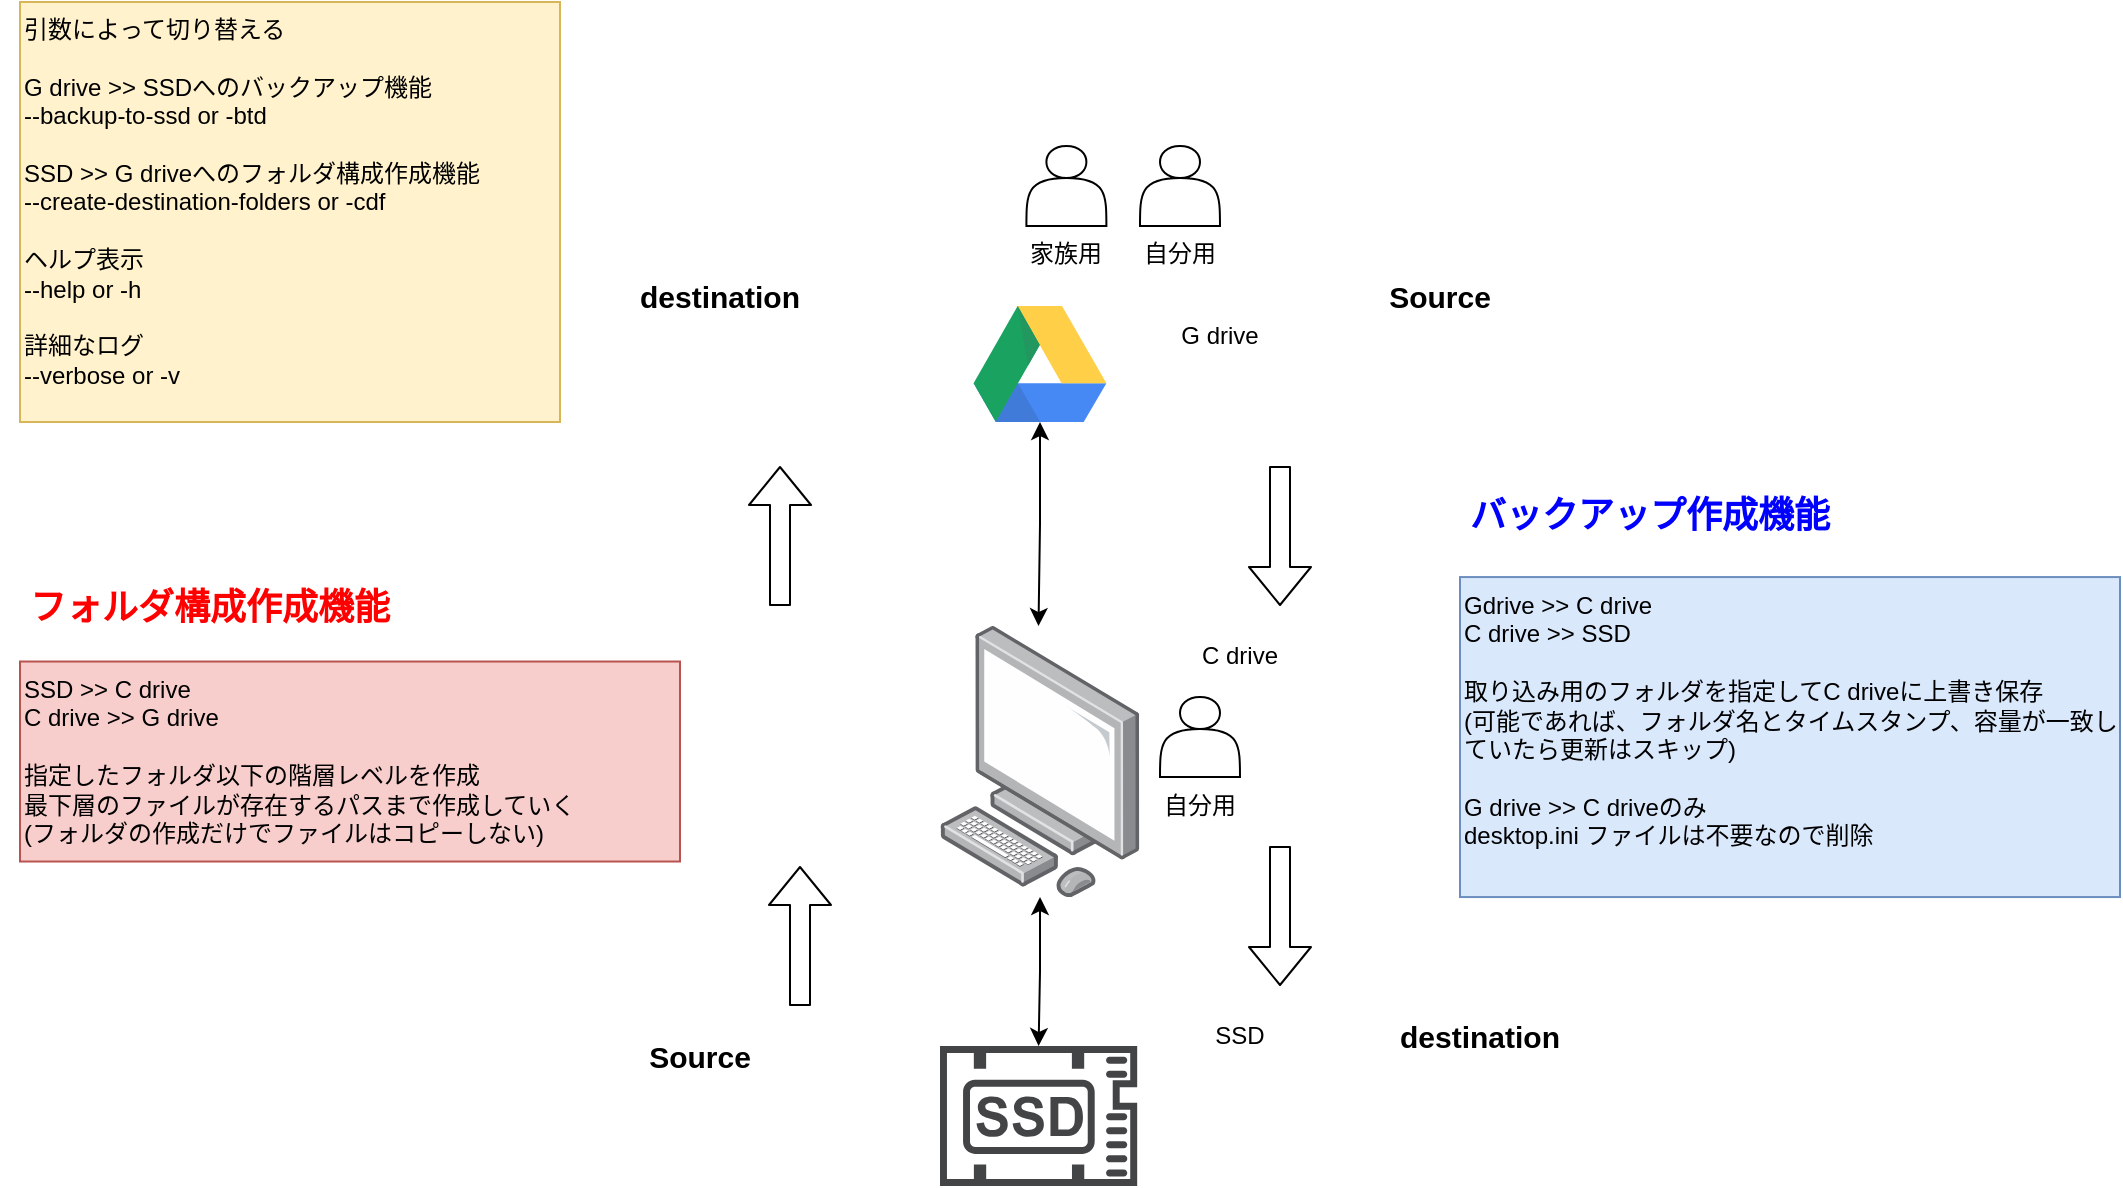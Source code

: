 <mxfile version="20.7.4" type="device"><diagram name="ページ1" id="3pXzeVXnzSFwzRwiyG8C"><mxGraphModel dx="2514" dy="2174" grid="1" gridSize="10" guides="1" tooltips="1" connect="1" arrows="1" fold="1" page="1" pageScale="1" pageWidth="827" pageHeight="1169" math="0" shadow="0"><root><mxCell id="0"/><mxCell id="1" parent="0"/><mxCell id="3TgQmUl0jL6FEzMkaFML-7" style="edgeStyle=orthogonalEdgeStyle;rounded=0;orthogonalLoop=1;jettySize=auto;html=1;startArrow=classic;startFill=1;" parent="1" source="3TgQmUl0jL6FEzMkaFML-1" target="3TgQmUl0jL6FEzMkaFML-5" edge="1"><mxGeometry relative="1" as="geometry"/></mxCell><mxCell id="3TgQmUl0jL6FEzMkaFML-1" value="" style="image;points=[];aspect=fixed;html=1;align=center;shadow=0;dashed=0;image=img/lib/allied_telesis/computer_and_terminals/Personal_Computer.svg;" parent="1" vertex="1"><mxGeometry x="210" y="180" width="100" height="135.53" as="geometry"/></mxCell><mxCell id="3TgQmUl0jL6FEzMkaFML-2" value="C drive" style="text;html=1;strokeColor=none;fillColor=none;align=center;verticalAlign=middle;whiteSpace=wrap;rounded=0;" parent="1" vertex="1"><mxGeometry x="330" y="180" width="60" height="30" as="geometry"/></mxCell><mxCell id="3TgQmUl0jL6FEzMkaFML-3" value="" style="dashed=0;outlineConnect=0;html=1;align=center;labelPosition=center;verticalLabelPosition=bottom;verticalAlign=top;shape=mxgraph.weblogos.google_drive" parent="1" vertex="1"><mxGeometry x="226.8" y="20" width="66.4" height="58" as="geometry"/></mxCell><mxCell id="3TgQmUl0jL6FEzMkaFML-4" value="G drive" style="text;html=1;strokeColor=none;fillColor=none;align=center;verticalAlign=middle;whiteSpace=wrap;rounded=0;" parent="1" vertex="1"><mxGeometry x="320" y="20" width="60" height="30" as="geometry"/></mxCell><mxCell id="3TgQmUl0jL6FEzMkaFML-5" value="" style="sketch=0;pointerEvents=1;shadow=0;dashed=0;html=1;strokeColor=none;fillColor=#434445;aspect=fixed;labelPosition=center;verticalLabelPosition=bottom;verticalAlign=top;align=center;outlineConnect=0;shape=mxgraph.vvd.ssd;" parent="1" vertex="1"><mxGeometry x="210" y="390" width="98.59" height="70" as="geometry"/></mxCell><mxCell id="3TgQmUl0jL6FEzMkaFML-6" value="SSD" style="text;html=1;strokeColor=none;fillColor=none;align=center;verticalAlign=middle;whiteSpace=wrap;rounded=0;" parent="1" vertex="1"><mxGeometry x="330" y="370" width="60" height="30" as="geometry"/></mxCell><mxCell id="3TgQmUl0jL6FEzMkaFML-8" style="edgeStyle=orthogonalEdgeStyle;rounded=0;orthogonalLoop=1;jettySize=auto;html=1;startArrow=classic;startFill=1;" parent="1" source="3TgQmUl0jL6FEzMkaFML-3" edge="1"><mxGeometry relative="1" as="geometry"><mxPoint x="260.25" y="106" as="sourcePoint"/><mxPoint x="259.25" y="180" as="targetPoint"/></mxGeometry></mxCell><mxCell id="2" value="Gdrive &amp;gt;&amp;gt; C drive&lt;div&gt;&lt;font color=&quot;#000000&quot;&gt;C drive &amp;gt;&amp;gt; SSD&lt;br&gt;&lt;/font&gt;&lt;div&gt;&lt;br&gt;&lt;/div&gt;&lt;div&gt;取り込み用のフォルダを指定してC driveに上書き保存&lt;/div&gt;&lt;div&gt;(可能であれば、フォルダ名とタイムスタンプ、容量が一致していたら更新はスキップ)&lt;/div&gt;&lt;/div&gt;&lt;div&gt;&lt;br&gt;&lt;/div&gt;&lt;div&gt;G drive &amp;gt;&amp;gt; C driveのみ&lt;/div&gt;&lt;div&gt;desktop.ini ファイルは不要なので削除&lt;/div&gt;" style="text;html=1;align=left;verticalAlign=top;whiteSpace=wrap;rounded=0;fillColor=#dae8fc;strokeColor=#6c8ebf;horizontal=1;" parent="1" vertex="1"><mxGeometry x="470" y="155.53" width="330" height="160" as="geometry"/></mxCell><mxCell id="3" value="" style="shape=flexArrow;endArrow=classic;html=1;" parent="1" edge="1"><mxGeometry width="50" height="50" relative="1" as="geometry"><mxPoint x="380" y="100" as="sourcePoint"/><mxPoint x="380" y="170" as="targetPoint"/></mxGeometry></mxCell><mxCell id="4" value="" style="shape=flexArrow;endArrow=classic;html=1;" parent="1" edge="1"><mxGeometry width="50" height="50" relative="1" as="geometry"><mxPoint x="380" y="290" as="sourcePoint"/><mxPoint x="380" y="360" as="targetPoint"/></mxGeometry></mxCell><mxCell id="6" value="" style="shape=flexArrow;endArrow=classic;html=1;" parent="1" edge="1"><mxGeometry width="50" height="50" relative="1" as="geometry"><mxPoint x="140" y="370" as="sourcePoint"/><mxPoint x="140" y="300" as="targetPoint"/></mxGeometry></mxCell><mxCell id="7" value="SSD &amp;gt;&amp;gt; C drive&lt;div&gt;&lt;font color=&quot;#000000&quot;&gt;C drive &amp;gt;&amp;gt; G drive&lt;br&gt;&lt;/font&gt;&lt;div&gt;&lt;br&gt;&lt;/div&gt;&lt;div&gt;指定したフォルダ以下の階層レベルを作成&lt;/div&gt;&lt;div&gt;最下層のファイルが存在するパスまで作成していく&lt;/div&gt;&lt;div&gt;(フォルダの作成だけでファイルはコピーしない)&lt;/div&gt;&lt;/div&gt;" style="text;html=1;align=left;verticalAlign=top;whiteSpace=wrap;rounded=0;fillColor=#f8cecc;strokeColor=#b85450;horizontal=1;" parent="1" vertex="1"><mxGeometry x="-250" y="197.76" width="330" height="100" as="geometry"/></mxCell><mxCell id="8" value="" style="shape=flexArrow;endArrow=classic;html=1;" parent="1" edge="1"><mxGeometry width="50" height="50" relative="1" as="geometry"><mxPoint x="130" y="170" as="sourcePoint"/><mxPoint x="130" y="100" as="targetPoint"/></mxGeometry></mxCell><mxCell id="9" value="引数によって切り替える&lt;div&gt;&lt;br&gt;&lt;/div&gt;&lt;div&gt;G drive &amp;gt;&amp;gt; SSDへのバックアップ機能&lt;/div&gt;&lt;div&gt;--backup-to-ssd or -btd&lt;/div&gt;&lt;div&gt;&lt;br&gt;&lt;/div&gt;&lt;div&gt;SSD &amp;gt;&amp;gt; G driveへのフォルダ構成作成機能&lt;/div&gt;&lt;div&gt;--create-destination-folders or -cdf&lt;/div&gt;&lt;div&gt;&lt;br&gt;&lt;/div&gt;&lt;div&gt;ヘルプ表示&lt;/div&gt;&lt;div&gt;--help or -h&lt;/div&gt;&lt;div&gt;&lt;br&gt;&lt;/div&gt;&lt;div&gt;詳細なログ&lt;/div&gt;&lt;div&gt;--verbose or -v&lt;/div&gt;" style="rounded=0;whiteSpace=wrap;html=1;fillColor=#fff2cc;strokeColor=#d6b656;verticalAlign=top;align=left;" parent="1" vertex="1"><mxGeometry x="-250" y="-132" width="270" height="210" as="geometry"/></mxCell><mxCell id="10" value="フォルダ構成作成機能" style="text;html=1;align=center;verticalAlign=middle;whiteSpace=wrap;rounded=0;fontSize=18;fontStyle=1;fontColor=#FF0000;" parent="1" vertex="1"><mxGeometry x="-260" y="155.53" width="210" height="30" as="geometry"/></mxCell><mxCell id="11" value="バックアップ作成機能" style="text;html=1;align=center;verticalAlign=middle;whiteSpace=wrap;rounded=0;fontSize=18;fontStyle=1;fontColor=#0000FF;" parent="1" vertex="1"><mxGeometry x="460" y="110" width="210" height="30" as="geometry"/></mxCell><mxCell id="12" value="自分用" style="shape=actor;whiteSpace=wrap;html=1;labelPosition=center;verticalLabelPosition=bottom;align=center;verticalAlign=top;" parent="1" vertex="1"><mxGeometry x="320" y="215.53" width="40" height="40" as="geometry"/></mxCell><mxCell id="13" value="自分用" style="shape=actor;whiteSpace=wrap;html=1;labelPosition=center;verticalLabelPosition=bottom;align=center;verticalAlign=top;" parent="1" vertex="1"><mxGeometry x="310" y="-60.0" width="40" height="40" as="geometry"/></mxCell><mxCell id="14" value="家族用" style="shape=actor;whiteSpace=wrap;html=1;labelPosition=center;verticalLabelPosition=bottom;align=center;verticalAlign=top;" parent="1" vertex="1"><mxGeometry x="253.2" y="-60.0" width="40" height="40" as="geometry"/></mxCell><mxCell id="VxDiZCZPbSG1UnPweriQ-14" value="Source" style="text;html=1;strokeColor=none;fillColor=none;align=center;verticalAlign=middle;whiteSpace=wrap;rounded=0;fontSize=15;fontStyle=1" vertex="1" parent="1"><mxGeometry x="430" width="60" height="30" as="geometry"/></mxCell><mxCell id="VxDiZCZPbSG1UnPweriQ-15" value="destination" style="text;html=1;strokeColor=none;fillColor=none;align=center;verticalAlign=middle;whiteSpace=wrap;rounded=0;fontSize=15;fontStyle=1" vertex="1" parent="1"><mxGeometry x="450" y="370" width="60" height="30" as="geometry"/></mxCell><mxCell id="VxDiZCZPbSG1UnPweriQ-16" value="Source" style="text;html=1;strokeColor=none;fillColor=none;align=center;verticalAlign=middle;whiteSpace=wrap;rounded=0;fontSize=15;fontStyle=1" vertex="1" parent="1"><mxGeometry x="60" y="380" width="60" height="30" as="geometry"/></mxCell><mxCell id="VxDiZCZPbSG1UnPweriQ-17" value="destination" style="text;html=1;strokeColor=none;fillColor=none;align=center;verticalAlign=middle;whiteSpace=wrap;rounded=0;fontSize=15;fontStyle=1" vertex="1" parent="1"><mxGeometry x="70" width="60" height="30" as="geometry"/></mxCell></root></mxGraphModel></diagram></mxfile>